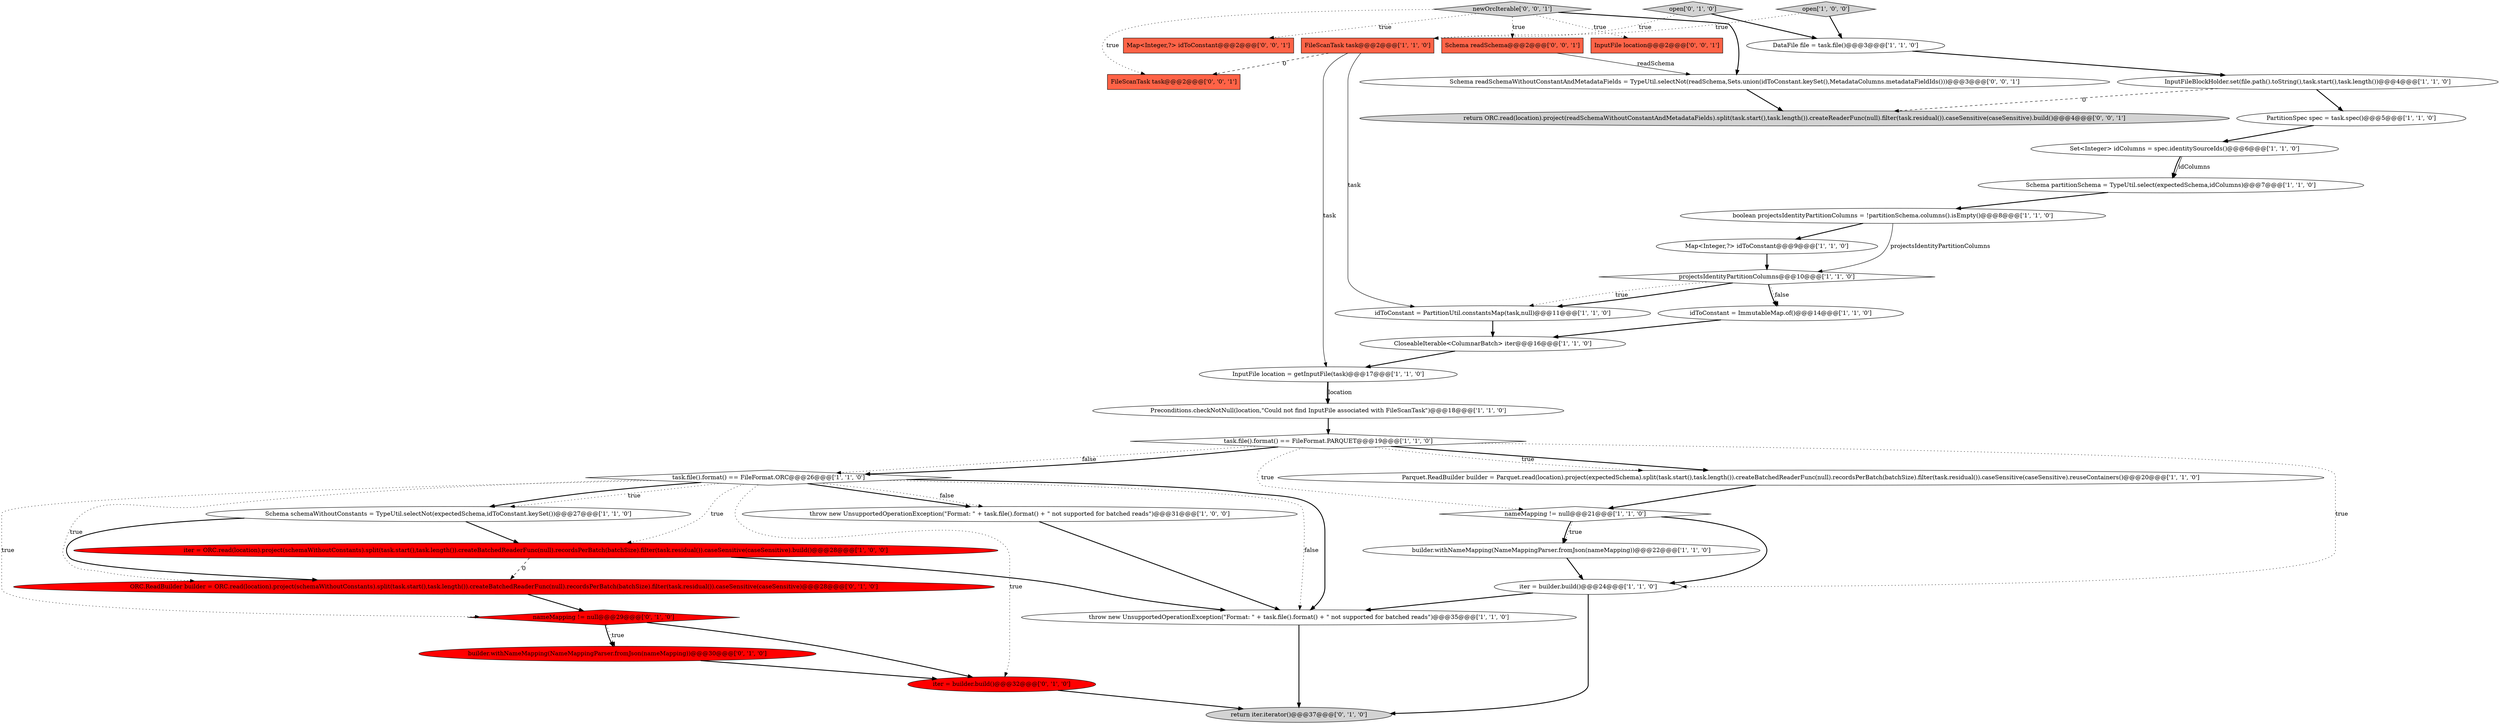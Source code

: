 digraph {
33 [style = filled, label = "Schema readSchema@@@2@@@['0', '0', '1']", fillcolor = tomato, shape = box image = "AAA0AAABBB3BBB"];
5 [style = filled, label = "open['1', '0', '0']", fillcolor = lightgray, shape = diamond image = "AAA0AAABBB1BBB"];
6 [style = filled, label = "throw new UnsupportedOperationException(\"Format: \" + task.file().format() + \" not supported for batched reads\")@@@35@@@['1', '1', '0']", fillcolor = white, shape = ellipse image = "AAA0AAABBB1BBB"];
20 [style = filled, label = "InputFile location = getInputFile(task)@@@17@@@['1', '1', '0']", fillcolor = white, shape = ellipse image = "AAA0AAABBB1BBB"];
23 [style = filled, label = "projectsIdentityPartitionColumns@@@10@@@['1', '1', '0']", fillcolor = white, shape = diamond image = "AAA0AAABBB1BBB"];
22 [style = filled, label = "throw new UnsupportedOperationException(\"Format: \" + task.file().format() + \" not supported for batched reads\")@@@31@@@['1', '0', '0']", fillcolor = white, shape = ellipse image = "AAA0AAABBB1BBB"];
8 [style = filled, label = "PartitionSpec spec = task.spec()@@@5@@@['1', '1', '0']", fillcolor = white, shape = ellipse image = "AAA0AAABBB1BBB"];
12 [style = filled, label = "task.file().format() == FileFormat.ORC@@@26@@@['1', '1', '0']", fillcolor = white, shape = diamond image = "AAA0AAABBB1BBB"];
17 [style = filled, label = "iter = ORC.read(location).project(schemaWithoutConstants).split(task.start(),task.length()).createBatchedReaderFunc(null).recordsPerBatch(batchSize).filter(task.residual()).caseSensitive(caseSensitive).build()@@@28@@@['1', '0', '0']", fillcolor = red, shape = ellipse image = "AAA1AAABBB1BBB"];
25 [style = filled, label = "iter = builder.build()@@@32@@@['0', '1', '0']", fillcolor = red, shape = ellipse image = "AAA1AAABBB2BBB"];
24 [style = filled, label = "Set<Integer> idColumns = spec.identitySourceIds()@@@6@@@['1', '1', '0']", fillcolor = white, shape = ellipse image = "AAA0AAABBB1BBB"];
16 [style = filled, label = "Map<Integer,?> idToConstant@@@9@@@['1', '1', '0']", fillcolor = white, shape = ellipse image = "AAA0AAABBB1BBB"];
31 [style = filled, label = "Map<Integer,?> idToConstant@@@2@@@['0', '0', '1']", fillcolor = tomato, shape = box image = "AAA0AAABBB3BBB"];
9 [style = filled, label = "boolean projectsIdentityPartitionColumns = !partitionSchema.columns().isEmpty()@@@8@@@['1', '1', '0']", fillcolor = white, shape = ellipse image = "AAA0AAABBB1BBB"];
4 [style = filled, label = "iter = builder.build()@@@24@@@['1', '1', '0']", fillcolor = white, shape = ellipse image = "AAA0AAABBB1BBB"];
26 [style = filled, label = "open['0', '1', '0']", fillcolor = lightgray, shape = diamond image = "AAA0AAABBB2BBB"];
35 [style = filled, label = "FileScanTask task@@@2@@@['0', '0', '1']", fillcolor = tomato, shape = box image = "AAA0AAABBB3BBB"];
14 [style = filled, label = "task.file().format() == FileFormat.PARQUET@@@19@@@['1', '1', '0']", fillcolor = white, shape = diamond image = "AAA0AAABBB1BBB"];
10 [style = filled, label = "CloseableIterable<ColumnarBatch> iter@@@16@@@['1', '1', '0']", fillcolor = white, shape = ellipse image = "AAA0AAABBB1BBB"];
19 [style = filled, label = "Schema schemaWithoutConstants = TypeUtil.selectNot(expectedSchema,idToConstant.keySet())@@@27@@@['1', '1', '0']", fillcolor = white, shape = ellipse image = "AAA0AAABBB1BBB"];
28 [style = filled, label = "return iter.iterator()@@@37@@@['0', '1', '0']", fillcolor = lightgray, shape = ellipse image = "AAA0AAABBB2BBB"];
7 [style = filled, label = "DataFile file = task.file()@@@3@@@['1', '1', '0']", fillcolor = white, shape = ellipse image = "AAA0AAABBB1BBB"];
21 [style = filled, label = "builder.withNameMapping(NameMappingParser.fromJson(nameMapping))@@@22@@@['1', '1', '0']", fillcolor = white, shape = ellipse image = "AAA0AAABBB1BBB"];
34 [style = filled, label = "InputFile location@@@2@@@['0', '0', '1']", fillcolor = tomato, shape = box image = "AAA0AAABBB3BBB"];
37 [style = filled, label = "Schema readSchemaWithoutConstantAndMetadataFields = TypeUtil.selectNot(readSchema,Sets.union(idToConstant.keySet(),MetadataColumns.metadataFieldIds()))@@@3@@@['0', '0', '1']", fillcolor = white, shape = ellipse image = "AAA0AAABBB3BBB"];
30 [style = filled, label = "ORC.ReadBuilder builder = ORC.read(location).project(schemaWithoutConstants).split(task.start(),task.length()).createBatchedReaderFunc(null).recordsPerBatch(batchSize).filter(task.residual()).caseSensitive(caseSensitive)@@@28@@@['0', '1', '0']", fillcolor = red, shape = ellipse image = "AAA1AAABBB2BBB"];
36 [style = filled, label = "newOrcIterable['0', '0', '1']", fillcolor = lightgray, shape = diamond image = "AAA0AAABBB3BBB"];
11 [style = filled, label = "nameMapping != null@@@21@@@['1', '1', '0']", fillcolor = white, shape = diamond image = "AAA0AAABBB1BBB"];
13 [style = filled, label = "Schema partitionSchema = TypeUtil.select(expectedSchema,idColumns)@@@7@@@['1', '1', '0']", fillcolor = white, shape = ellipse image = "AAA0AAABBB1BBB"];
32 [style = filled, label = "return ORC.read(location).project(readSchemaWithoutConstantAndMetadataFields).split(task.start(),task.length()).createReaderFunc(null).filter(task.residual()).caseSensitive(caseSensitive).build()@@@4@@@['0', '0', '1']", fillcolor = lightgray, shape = ellipse image = "AAA0AAABBB3BBB"];
29 [style = filled, label = "nameMapping != null@@@29@@@['0', '1', '0']", fillcolor = red, shape = diamond image = "AAA1AAABBB2BBB"];
3 [style = filled, label = "Parquet.ReadBuilder builder = Parquet.read(location).project(expectedSchema).split(task.start(),task.length()).createBatchedReaderFunc(null).recordsPerBatch(batchSize).filter(task.residual()).caseSensitive(caseSensitive).reuseContainers()@@@20@@@['1', '1', '0']", fillcolor = white, shape = ellipse image = "AAA0AAABBB1BBB"];
15 [style = filled, label = "InputFileBlockHolder.set(file.path().toString(),task.start(),task.length())@@@4@@@['1', '1', '0']", fillcolor = white, shape = ellipse image = "AAA0AAABBB1BBB"];
18 [style = filled, label = "idToConstant = PartitionUtil.constantsMap(task,null)@@@11@@@['1', '1', '0']", fillcolor = white, shape = ellipse image = "AAA0AAABBB1BBB"];
27 [style = filled, label = "builder.withNameMapping(NameMappingParser.fromJson(nameMapping))@@@30@@@['0', '1', '0']", fillcolor = red, shape = ellipse image = "AAA1AAABBB2BBB"];
2 [style = filled, label = "FileScanTask task@@@2@@@['1', '1', '0']", fillcolor = tomato, shape = box image = "AAA0AAABBB1BBB"];
0 [style = filled, label = "idToConstant = ImmutableMap.of()@@@14@@@['1', '1', '0']", fillcolor = white, shape = ellipse image = "AAA0AAABBB1BBB"];
1 [style = filled, label = "Preconditions.checkNotNull(location,\"Could not find InputFile associated with FileScanTask\")@@@18@@@['1', '1', '0']", fillcolor = white, shape = ellipse image = "AAA0AAABBB1BBB"];
14->3 [style = bold, label=""];
2->20 [style = solid, label="task"];
12->17 [style = dotted, label="true"];
10->20 [style = bold, label=""];
25->28 [style = bold, label=""];
26->7 [style = bold, label=""];
12->29 [style = dotted, label="true"];
17->6 [style = bold, label=""];
4->6 [style = bold, label=""];
26->2 [style = dotted, label="true"];
29->27 [style = dotted, label="true"];
2->18 [style = solid, label="task"];
12->22 [style = bold, label=""];
36->33 [style = dotted, label="true"];
11->21 [style = bold, label=""];
11->4 [style = bold, label=""];
12->6 [style = dotted, label="false"];
2->35 [style = dashed, label="0"];
3->11 [style = bold, label=""];
29->25 [style = bold, label=""];
15->32 [style = dashed, label="0"];
19->17 [style = bold, label=""];
16->23 [style = bold, label=""];
20->1 [style = bold, label=""];
24->13 [style = solid, label="idColumns"];
12->6 [style = bold, label=""];
23->0 [style = bold, label=""];
30->29 [style = bold, label=""];
9->16 [style = bold, label=""];
4->28 [style = bold, label=""];
12->30 [style = dotted, label="true"];
36->31 [style = dotted, label="true"];
14->12 [style = dotted, label="false"];
29->27 [style = bold, label=""];
0->10 [style = bold, label=""];
6->28 [style = bold, label=""];
23->18 [style = dotted, label="true"];
18->10 [style = bold, label=""];
12->19 [style = dotted, label="true"];
23->0 [style = dotted, label="false"];
12->22 [style = dotted, label="false"];
14->12 [style = bold, label=""];
20->1 [style = solid, label="location"];
14->3 [style = dotted, label="true"];
37->32 [style = bold, label=""];
7->15 [style = bold, label=""];
5->7 [style = bold, label=""];
14->11 [style = dotted, label="true"];
1->14 [style = bold, label=""];
9->23 [style = solid, label="projectsIdentityPartitionColumns"];
13->9 [style = bold, label=""];
21->4 [style = bold, label=""];
33->37 [style = solid, label="readSchema"];
36->37 [style = bold, label=""];
11->21 [style = dotted, label="true"];
12->19 [style = bold, label=""];
14->4 [style = dotted, label="true"];
36->35 [style = dotted, label="true"];
36->34 [style = dotted, label="true"];
17->30 [style = dashed, label="0"];
27->25 [style = bold, label=""];
15->8 [style = bold, label=""];
23->18 [style = bold, label=""];
5->2 [style = dotted, label="true"];
12->25 [style = dotted, label="true"];
22->6 [style = bold, label=""];
24->13 [style = bold, label=""];
19->30 [style = bold, label=""];
8->24 [style = bold, label=""];
}
